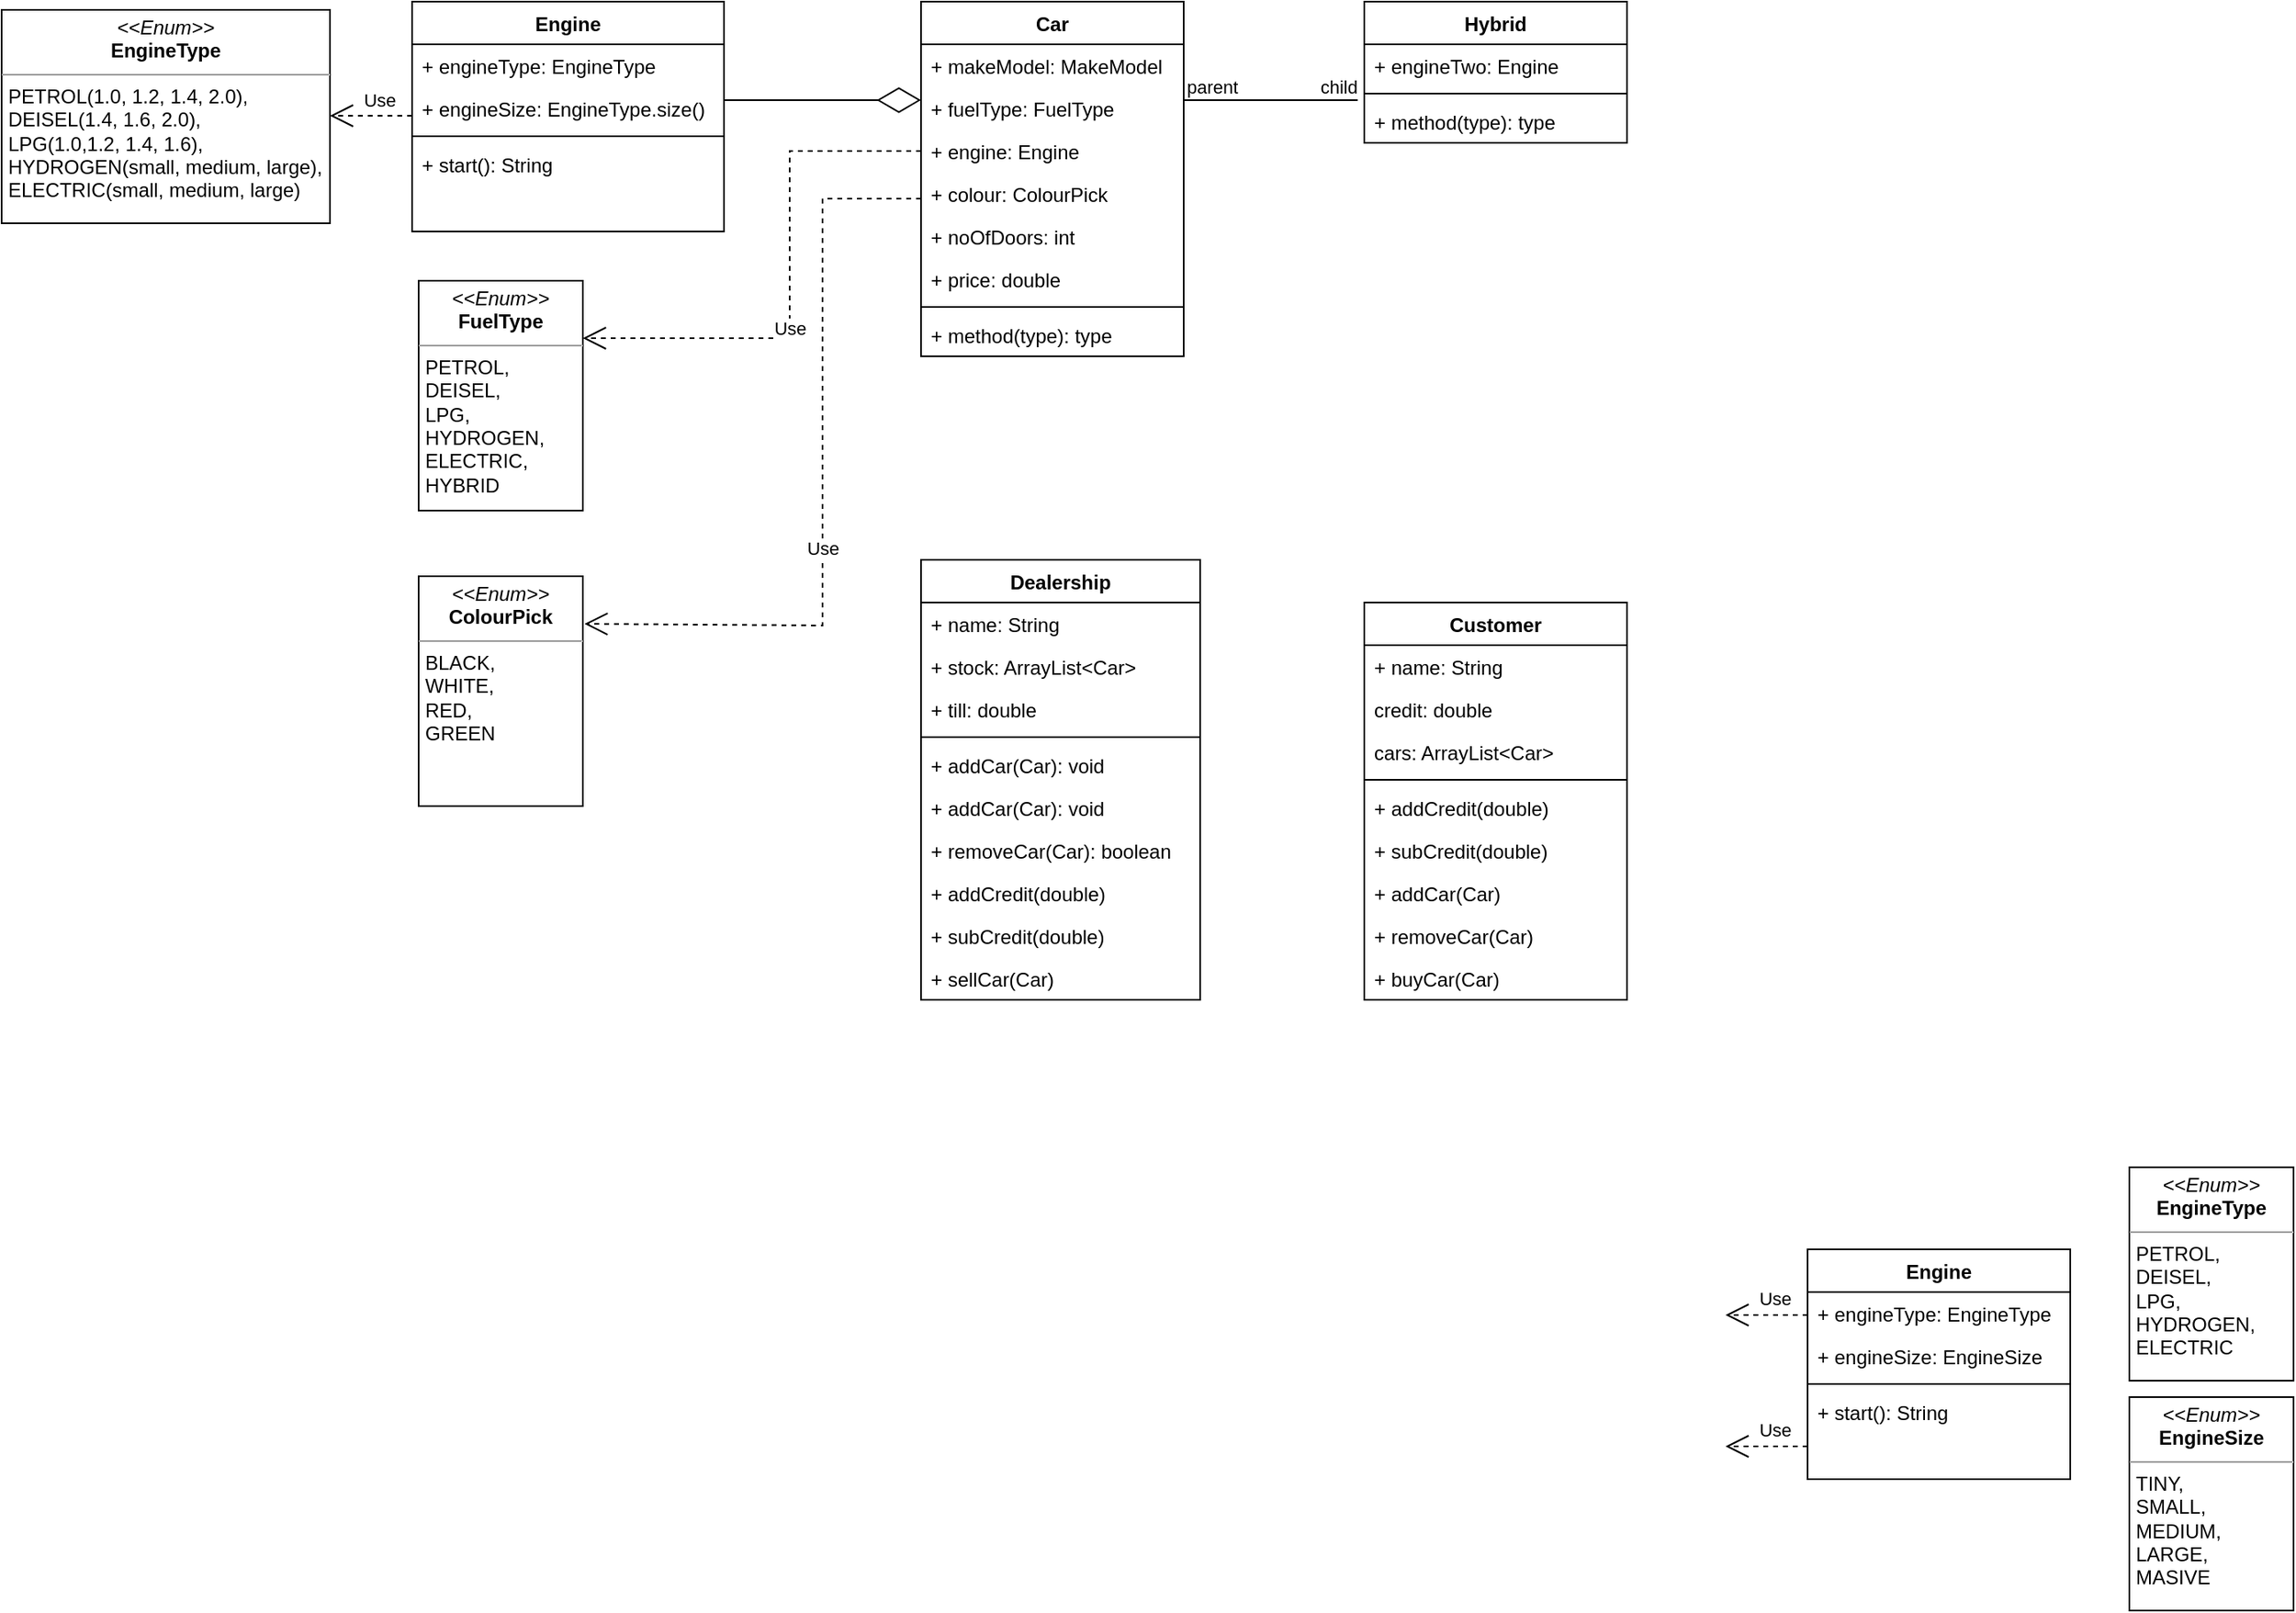 <mxfile version="16.5.6" type="github">
  <diagram id="C5RBs43oDa-KdzZeNtuy" name="Page-1">
    <mxGraphModel dx="946" dy="575" grid="1" gridSize="10" guides="1" tooltips="1" connect="1" arrows="1" fold="1" page="1" pageScale="1" pageWidth="827" pageHeight="1169" math="0" shadow="0">
      <root>
        <mxCell id="WIyWlLk6GJQsqaUBKTNV-0" />
        <mxCell id="WIyWlLk6GJQsqaUBKTNV-1" parent="WIyWlLk6GJQsqaUBKTNV-0" />
        <mxCell id="yiO5zKoPgPyhkahKl-Au-0" value="Engine" style="swimlane;fontStyle=1;align=center;verticalAlign=top;childLayout=stackLayout;horizontal=1;startSize=26;horizontalStack=0;resizeParent=1;resizeParentMax=0;resizeLast=0;collapsible=1;marginBottom=0;" vertex="1" parent="WIyWlLk6GJQsqaUBKTNV-1">
          <mxGeometry x="410" y="50" width="190" height="140" as="geometry" />
        </mxCell>
        <mxCell id="yiO5zKoPgPyhkahKl-Au-1" value="+ engineType: EngineType" style="text;strokeColor=none;fillColor=none;align=left;verticalAlign=top;spacingLeft=4;spacingRight=4;overflow=hidden;rotatable=0;points=[[0,0.5],[1,0.5]];portConstraint=eastwest;" vertex="1" parent="yiO5zKoPgPyhkahKl-Au-0">
          <mxGeometry y="26" width="190" height="26" as="geometry" />
        </mxCell>
        <mxCell id="yiO5zKoPgPyhkahKl-Au-4" value="+ engineSize: EngineType.size()" style="text;strokeColor=none;fillColor=none;align=left;verticalAlign=top;spacingLeft=4;spacingRight=4;overflow=hidden;rotatable=0;points=[[0,0.5],[1,0.5]];portConstraint=eastwest;" vertex="1" parent="yiO5zKoPgPyhkahKl-Au-0">
          <mxGeometry y="52" width="190" height="26" as="geometry" />
        </mxCell>
        <mxCell id="yiO5zKoPgPyhkahKl-Au-2" value="" style="line;strokeWidth=1;fillColor=none;align=left;verticalAlign=middle;spacingTop=-1;spacingLeft=3;spacingRight=3;rotatable=0;labelPosition=right;points=[];portConstraint=eastwest;" vertex="1" parent="yiO5zKoPgPyhkahKl-Au-0">
          <mxGeometry y="78" width="190" height="8" as="geometry" />
        </mxCell>
        <mxCell id="yiO5zKoPgPyhkahKl-Au-3" value="+ start(): String" style="text;strokeColor=none;fillColor=none;align=left;verticalAlign=top;spacingLeft=4;spacingRight=4;overflow=hidden;rotatable=0;points=[[0,0.5],[1,0.5]];portConstraint=eastwest;" vertex="1" parent="yiO5zKoPgPyhkahKl-Au-0">
          <mxGeometry y="86" width="190" height="54" as="geometry" />
        </mxCell>
        <mxCell id="yiO5zKoPgPyhkahKl-Au-11" value="&lt;p style=&quot;margin: 0px ; margin-top: 4px ; text-align: center&quot;&gt;&lt;i&gt;&amp;lt;&amp;lt;Enum&amp;gt;&amp;gt;&lt;/i&gt;&lt;br&gt;&lt;b&gt;EngineType&lt;/b&gt;&lt;/p&gt;&lt;hr size=&quot;1&quot;&gt;&lt;p style=&quot;margin: 0px ; margin-left: 4px&quot;&gt;&lt;/p&gt;&lt;p style=&quot;margin: 0px ; margin-left: 4px&quot;&gt;PETROL(1.0, 1.2, 1.4, 2.0),&lt;/p&gt;&lt;p style=&quot;margin: 0px ; margin-left: 4px&quot;&gt;DEISEL(1.4, 1.6, 2.0),&lt;/p&gt;&lt;p style=&quot;margin: 0px ; margin-left: 4px&quot;&gt;LPG(1.0,1.2, 1.4, 1.6),&lt;br&gt;HYDROGEN(small, medium, large),&lt;br&gt;ELECTRIC(small, medium, large)&lt;/p&gt;" style="verticalAlign=top;align=left;overflow=fill;fontSize=12;fontFamily=Helvetica;html=1;" vertex="1" parent="WIyWlLk6GJQsqaUBKTNV-1">
          <mxGeometry x="160" y="55" width="200" height="130" as="geometry" />
        </mxCell>
        <mxCell id="yiO5zKoPgPyhkahKl-Au-14" value="Use" style="endArrow=open;endSize=12;dashed=1;html=1;rounded=0;" edge="1" parent="WIyWlLk6GJQsqaUBKTNV-1">
          <mxGeometry x="-0.2" y="-10" width="160" relative="1" as="geometry">
            <mxPoint x="410" y="119.5" as="sourcePoint" />
            <mxPoint x="360" y="119.5" as="targetPoint" />
            <Array as="points">
              <mxPoint x="410" y="119.5" />
            </Array>
            <mxPoint as="offset" />
          </mxGeometry>
        </mxCell>
        <mxCell id="yiO5zKoPgPyhkahKl-Au-17" value="Engine" style="swimlane;fontStyle=1;align=center;verticalAlign=top;childLayout=stackLayout;horizontal=1;startSize=26;horizontalStack=0;resizeParent=1;resizeParentMax=0;resizeLast=0;collapsible=1;marginBottom=0;" vertex="1" parent="WIyWlLk6GJQsqaUBKTNV-1">
          <mxGeometry x="1260" y="810" width="160" height="140" as="geometry" />
        </mxCell>
        <mxCell id="yiO5zKoPgPyhkahKl-Au-18" value="+ engineType: EngineType" style="text;strokeColor=none;fillColor=none;align=left;verticalAlign=top;spacingLeft=4;spacingRight=4;overflow=hidden;rotatable=0;points=[[0,0.5],[1,0.5]];portConstraint=eastwest;" vertex="1" parent="yiO5zKoPgPyhkahKl-Au-17">
          <mxGeometry y="26" width="160" height="26" as="geometry" />
        </mxCell>
        <mxCell id="yiO5zKoPgPyhkahKl-Au-19" value="+ engineSize: EngineSize" style="text;strokeColor=none;fillColor=none;align=left;verticalAlign=top;spacingLeft=4;spacingRight=4;overflow=hidden;rotatable=0;points=[[0,0.5],[1,0.5]];portConstraint=eastwest;" vertex="1" parent="yiO5zKoPgPyhkahKl-Au-17">
          <mxGeometry y="52" width="160" height="26" as="geometry" />
        </mxCell>
        <mxCell id="yiO5zKoPgPyhkahKl-Au-20" value="" style="line;strokeWidth=1;fillColor=none;align=left;verticalAlign=middle;spacingTop=-1;spacingLeft=3;spacingRight=3;rotatable=0;labelPosition=right;points=[];portConstraint=eastwest;" vertex="1" parent="yiO5zKoPgPyhkahKl-Au-17">
          <mxGeometry y="78" width="160" height="8" as="geometry" />
        </mxCell>
        <mxCell id="yiO5zKoPgPyhkahKl-Au-21" value="+ start(): String" style="text;strokeColor=none;fillColor=none;align=left;verticalAlign=top;spacingLeft=4;spacingRight=4;overflow=hidden;rotatable=0;points=[[0,0.5],[1,0.5]];portConstraint=eastwest;" vertex="1" parent="yiO5zKoPgPyhkahKl-Au-17">
          <mxGeometry y="86" width="160" height="54" as="geometry" />
        </mxCell>
        <mxCell id="yiO5zKoPgPyhkahKl-Au-22" value="&lt;p style=&quot;margin: 0px ; margin-top: 4px ; text-align: center&quot;&gt;&lt;i&gt;&amp;lt;&amp;lt;Enum&amp;gt;&amp;gt;&lt;/i&gt;&lt;br&gt;&lt;b&gt;EngineType&lt;/b&gt;&lt;/p&gt;&lt;hr size=&quot;1&quot;&gt;&lt;p style=&quot;margin: 0px ; margin-left: 4px&quot;&gt;&lt;/p&gt;&lt;p style=&quot;margin: 0px ; margin-left: 4px&quot;&gt;PETROL,&lt;/p&gt;&lt;p style=&quot;margin: 0px ; margin-left: 4px&quot;&gt;DEISEL,&lt;/p&gt;&lt;p style=&quot;margin: 0px ; margin-left: 4px&quot;&gt;LPG,&lt;br&gt;HYDROGEN,&lt;br&gt;ELECTRIC&lt;/p&gt;" style="verticalAlign=top;align=left;overflow=fill;fontSize=12;fontFamily=Helvetica;html=1;" vertex="1" parent="WIyWlLk6GJQsqaUBKTNV-1">
          <mxGeometry x="1456" y="760" width="100" height="130" as="geometry" />
        </mxCell>
        <mxCell id="yiO5zKoPgPyhkahKl-Au-23" value="Use" style="endArrow=open;endSize=12;dashed=1;html=1;rounded=0;" edge="1" parent="WIyWlLk6GJQsqaUBKTNV-1">
          <mxGeometry x="-0.2" y="-10" width="160" relative="1" as="geometry">
            <mxPoint x="1260" y="850" as="sourcePoint" />
            <mxPoint x="1210" y="850" as="targetPoint" />
            <Array as="points">
              <mxPoint x="1260" y="850" />
            </Array>
            <mxPoint as="offset" />
          </mxGeometry>
        </mxCell>
        <mxCell id="yiO5zKoPgPyhkahKl-Au-24" value="&lt;p style=&quot;margin: 0px ; margin-top: 4px ; text-align: center&quot;&gt;&lt;i&gt;&amp;lt;&amp;lt;Enum&amp;gt;&amp;gt;&lt;/i&gt;&lt;br&gt;&lt;b&gt;EngineSize&lt;/b&gt;&lt;/p&gt;&lt;hr size=&quot;1&quot;&gt;&lt;p style=&quot;margin: 0px ; margin-left: 4px&quot;&gt;&lt;/p&gt;&lt;p style=&quot;margin: 0px ; margin-left: 4px&quot;&gt;TINY,&lt;/p&gt;&lt;p style=&quot;margin: 0px ; margin-left: 4px&quot;&gt;SMALL,&lt;/p&gt;&lt;p style=&quot;margin: 0px ; margin-left: 4px&quot;&gt;MEDIUM,&lt;/p&gt;&lt;p style=&quot;margin: 0px ; margin-left: 4px&quot;&gt;LARGE,&lt;/p&gt;&lt;p style=&quot;margin: 0px ; margin-left: 4px&quot;&gt;MASIVE&lt;/p&gt;" style="verticalAlign=top;align=left;overflow=fill;fontSize=12;fontFamily=Helvetica;html=1;" vertex="1" parent="WIyWlLk6GJQsqaUBKTNV-1">
          <mxGeometry x="1456" y="900" width="100" height="130" as="geometry" />
        </mxCell>
        <mxCell id="yiO5zKoPgPyhkahKl-Au-25" value="Use" style="endArrow=open;endSize=12;dashed=1;html=1;rounded=0;" edge="1" parent="WIyWlLk6GJQsqaUBKTNV-1">
          <mxGeometry x="-0.2" y="-10" width="160" relative="1" as="geometry">
            <mxPoint x="1260" y="930" as="sourcePoint" />
            <mxPoint x="1210" y="930" as="targetPoint" />
            <Array as="points">
              <mxPoint x="1260" y="930" />
            </Array>
            <mxPoint as="offset" />
          </mxGeometry>
        </mxCell>
        <mxCell id="yiO5zKoPgPyhkahKl-Au-26" value="Car" style="swimlane;fontStyle=1;align=center;verticalAlign=top;childLayout=stackLayout;horizontal=1;startSize=26;horizontalStack=0;resizeParent=1;resizeParentMax=0;resizeLast=0;collapsible=1;marginBottom=0;" vertex="1" parent="WIyWlLk6GJQsqaUBKTNV-1">
          <mxGeometry x="720" y="50" width="160" height="216" as="geometry" />
        </mxCell>
        <mxCell id="yiO5zKoPgPyhkahKl-Au-27" value="+ makeModel: MakeModel    " style="text;strokeColor=none;fillColor=none;align=left;verticalAlign=top;spacingLeft=4;spacingRight=4;overflow=hidden;rotatable=0;points=[[0,0.5],[1,0.5]];portConstraint=eastwest;" vertex="1" parent="yiO5zKoPgPyhkahKl-Au-26">
          <mxGeometry y="26" width="160" height="26" as="geometry" />
        </mxCell>
        <mxCell id="yiO5zKoPgPyhkahKl-Au-34" value="+ fuelType: FuelType" style="text;strokeColor=none;fillColor=none;align=left;verticalAlign=top;spacingLeft=4;spacingRight=4;overflow=hidden;rotatable=0;points=[[0,0.5],[1,0.5]];portConstraint=eastwest;" vertex="1" parent="yiO5zKoPgPyhkahKl-Au-26">
          <mxGeometry y="52" width="160" height="26" as="geometry" />
        </mxCell>
        <mxCell id="yiO5zKoPgPyhkahKl-Au-30" value="+ engine: Engine" style="text;strokeColor=none;fillColor=none;align=left;verticalAlign=top;spacingLeft=4;spacingRight=4;overflow=hidden;rotatable=0;points=[[0,0.5],[1,0.5]];portConstraint=eastwest;" vertex="1" parent="yiO5zKoPgPyhkahKl-Au-26">
          <mxGeometry y="78" width="160" height="26" as="geometry" />
        </mxCell>
        <mxCell id="yiO5zKoPgPyhkahKl-Au-33" value="+ colour: ColourPick" style="text;strokeColor=none;fillColor=none;align=left;verticalAlign=top;spacingLeft=4;spacingRight=4;overflow=hidden;rotatable=0;points=[[0,0.5],[1,0.5]];portConstraint=eastwest;" vertex="1" parent="yiO5zKoPgPyhkahKl-Au-26">
          <mxGeometry y="104" width="160" height="26" as="geometry" />
        </mxCell>
        <mxCell id="yiO5zKoPgPyhkahKl-Au-31" value="+ noOfDoors: int" style="text;strokeColor=none;fillColor=none;align=left;verticalAlign=top;spacingLeft=4;spacingRight=4;overflow=hidden;rotatable=0;points=[[0,0.5],[1,0.5]];portConstraint=eastwest;" vertex="1" parent="yiO5zKoPgPyhkahKl-Au-26">
          <mxGeometry y="130" width="160" height="26" as="geometry" />
        </mxCell>
        <mxCell id="yiO5zKoPgPyhkahKl-Au-32" value="+ price: double" style="text;strokeColor=none;fillColor=none;align=left;verticalAlign=top;spacingLeft=4;spacingRight=4;overflow=hidden;rotatable=0;points=[[0,0.5],[1,0.5]];portConstraint=eastwest;" vertex="1" parent="yiO5zKoPgPyhkahKl-Au-26">
          <mxGeometry y="156" width="160" height="26" as="geometry" />
        </mxCell>
        <mxCell id="yiO5zKoPgPyhkahKl-Au-28" value="" style="line;strokeWidth=1;fillColor=none;align=left;verticalAlign=middle;spacingTop=-1;spacingLeft=3;spacingRight=3;rotatable=0;labelPosition=right;points=[];portConstraint=eastwest;" vertex="1" parent="yiO5zKoPgPyhkahKl-Au-26">
          <mxGeometry y="182" width="160" height="8" as="geometry" />
        </mxCell>
        <mxCell id="yiO5zKoPgPyhkahKl-Au-29" value="+ method(type): type" style="text;strokeColor=none;fillColor=none;align=left;verticalAlign=top;spacingLeft=4;spacingRight=4;overflow=hidden;rotatable=0;points=[[0,0.5],[1,0.5]];portConstraint=eastwest;" vertex="1" parent="yiO5zKoPgPyhkahKl-Au-26">
          <mxGeometry y="190" width="160" height="26" as="geometry" />
        </mxCell>
        <mxCell id="yiO5zKoPgPyhkahKl-Au-35" value="Hybrid" style="swimlane;fontStyle=1;align=center;verticalAlign=top;childLayout=stackLayout;horizontal=1;startSize=26;horizontalStack=0;resizeParent=1;resizeParentMax=0;resizeLast=0;collapsible=1;marginBottom=0;" vertex="1" parent="WIyWlLk6GJQsqaUBKTNV-1">
          <mxGeometry x="990" y="50" width="160" height="86" as="geometry" />
        </mxCell>
        <mxCell id="yiO5zKoPgPyhkahKl-Au-36" value="+ engineTwo: Engine" style="text;strokeColor=none;fillColor=none;align=left;verticalAlign=top;spacingLeft=4;spacingRight=4;overflow=hidden;rotatable=0;points=[[0,0.5],[1,0.5]];portConstraint=eastwest;" vertex="1" parent="yiO5zKoPgPyhkahKl-Au-35">
          <mxGeometry y="26" width="160" height="26" as="geometry" />
        </mxCell>
        <mxCell id="yiO5zKoPgPyhkahKl-Au-37" value="" style="line;strokeWidth=1;fillColor=none;align=left;verticalAlign=middle;spacingTop=-1;spacingLeft=3;spacingRight=3;rotatable=0;labelPosition=right;points=[];portConstraint=eastwest;" vertex="1" parent="yiO5zKoPgPyhkahKl-Au-35">
          <mxGeometry y="52" width="160" height="8" as="geometry" />
        </mxCell>
        <mxCell id="yiO5zKoPgPyhkahKl-Au-38" value="+ method(type): type" style="text;strokeColor=none;fillColor=none;align=left;verticalAlign=top;spacingLeft=4;spacingRight=4;overflow=hidden;rotatable=0;points=[[0,0.5],[1,0.5]];portConstraint=eastwest;" vertex="1" parent="yiO5zKoPgPyhkahKl-Au-35">
          <mxGeometry y="60" width="160" height="26" as="geometry" />
        </mxCell>
        <mxCell id="yiO5zKoPgPyhkahKl-Au-39" value="&lt;p style=&quot;margin: 0px ; margin-top: 4px ; text-align: center&quot;&gt;&lt;i&gt;&amp;lt;&amp;lt;Enum&amp;gt;&amp;gt;&lt;/i&gt;&lt;br&gt;&lt;b&gt;FuelType&lt;/b&gt;&lt;/p&gt;&lt;hr size=&quot;1&quot;&gt;&lt;p style=&quot;margin: 0px ; margin-left: 4px&quot;&gt;&lt;/p&gt;&lt;p style=&quot;margin: 0px ; margin-left: 4px&quot;&gt;PETROL,&lt;/p&gt;&lt;p style=&quot;margin: 0px ; margin-left: 4px&quot;&gt;DEISEL,&lt;/p&gt;&lt;p style=&quot;margin: 0px ; margin-left: 4px&quot;&gt;LPG,&lt;br&gt;HYDROGEN,&lt;br&gt;ELECTRIC,&lt;/p&gt;&lt;p style=&quot;margin: 0px ; margin-left: 4px&quot;&gt;HYBRID&lt;/p&gt;" style="verticalAlign=top;align=left;overflow=fill;fontSize=12;fontFamily=Helvetica;html=1;" vertex="1" parent="WIyWlLk6GJQsqaUBKTNV-1">
          <mxGeometry x="414" y="220" width="100" height="140" as="geometry" />
        </mxCell>
        <mxCell id="yiO5zKoPgPyhkahKl-Au-40" value="Use" style="endArrow=open;endSize=12;dashed=1;html=1;rounded=0;entryX=1;entryY=0.25;entryDx=0;entryDy=0;exitX=0;exitY=0.5;exitDx=0;exitDy=0;" edge="1" parent="WIyWlLk6GJQsqaUBKTNV-1" source="yiO5zKoPgPyhkahKl-Au-30" target="yiO5zKoPgPyhkahKl-Au-39">
          <mxGeometry x="0.173" width="160" relative="1" as="geometry">
            <mxPoint x="720" y="250" as="sourcePoint" />
            <mxPoint x="620" y="250" as="targetPoint" />
            <Array as="points">
              <mxPoint x="640" y="141" />
              <mxPoint x="640" y="255" />
            </Array>
            <mxPoint as="offset" />
          </mxGeometry>
        </mxCell>
        <mxCell id="yiO5zKoPgPyhkahKl-Au-42" value="" style="endArrow=none;html=1;edgeStyle=orthogonalEdgeStyle;rounded=0;entryX=-0.025;entryY=0;entryDx=0;entryDy=0;entryPerimeter=0;" edge="1" parent="WIyWlLk6GJQsqaUBKTNV-1" target="yiO5zKoPgPyhkahKl-Au-38">
          <mxGeometry relative="1" as="geometry">
            <mxPoint x="880" y="110" as="sourcePoint" />
            <mxPoint x="990" y="110" as="targetPoint" />
            <Array as="points">
              <mxPoint x="970" y="110" />
              <mxPoint x="970" y="110" />
            </Array>
          </mxGeometry>
        </mxCell>
        <mxCell id="yiO5zKoPgPyhkahKl-Au-43" value="parent" style="edgeLabel;resizable=0;html=1;align=left;verticalAlign=bottom;" connectable="0" vertex="1" parent="yiO5zKoPgPyhkahKl-Au-42">
          <mxGeometry x="-1" relative="1" as="geometry" />
        </mxCell>
        <mxCell id="yiO5zKoPgPyhkahKl-Au-44" value="child" style="edgeLabel;resizable=0;html=1;align=right;verticalAlign=bottom;" connectable="0" vertex="1" parent="yiO5zKoPgPyhkahKl-Au-42">
          <mxGeometry x="1" relative="1" as="geometry" />
        </mxCell>
        <mxCell id="yiO5zKoPgPyhkahKl-Au-45" value="&lt;p style=&quot;margin: 0px ; margin-top: 4px ; text-align: center&quot;&gt;&lt;i&gt;&amp;lt;&amp;lt;Enum&amp;gt;&amp;gt;&lt;/i&gt;&lt;br&gt;&lt;b&gt;ColourPick&lt;/b&gt;&lt;/p&gt;&lt;hr size=&quot;1&quot;&gt;&lt;p style=&quot;margin: 0px ; margin-left: 4px&quot;&gt;&lt;/p&gt;&lt;p style=&quot;margin: 0px ; margin-left: 4px&quot;&gt;BLACK,&lt;/p&gt;&lt;p style=&quot;margin: 0px ; margin-left: 4px&quot;&gt;WHITE,&lt;/p&gt;&lt;p style=&quot;margin: 0px ; margin-left: 4px&quot;&gt;RED,&lt;/p&gt;&lt;p style=&quot;margin: 0px ; margin-left: 4px&quot;&gt;GREEN&lt;/p&gt;" style="verticalAlign=top;align=left;overflow=fill;fontSize=12;fontFamily=Helvetica;html=1;" vertex="1" parent="WIyWlLk6GJQsqaUBKTNV-1">
          <mxGeometry x="414" y="400" width="100" height="140" as="geometry" />
        </mxCell>
        <mxCell id="yiO5zKoPgPyhkahKl-Au-46" value="Use" style="endArrow=open;endSize=12;dashed=1;html=1;rounded=0;entryX=1.01;entryY=0.207;entryDx=0;entryDy=0;entryPerimeter=0;" edge="1" parent="WIyWlLk6GJQsqaUBKTNV-1" target="yiO5zKoPgPyhkahKl-Au-45">
          <mxGeometry x="0.173" width="160" relative="1" as="geometry">
            <mxPoint x="720" y="170" as="sourcePoint" />
            <mxPoint x="534" y="284" as="targetPoint" />
            <Array as="points">
              <mxPoint x="660" y="170" />
              <mxPoint x="660" y="430" />
            </Array>
            <mxPoint as="offset" />
          </mxGeometry>
        </mxCell>
        <mxCell id="yiO5zKoPgPyhkahKl-Au-47" value="Customer" style="swimlane;fontStyle=1;align=center;verticalAlign=top;childLayout=stackLayout;horizontal=1;startSize=26;horizontalStack=0;resizeParent=1;resizeParentMax=0;resizeLast=0;collapsible=1;marginBottom=0;" vertex="1" parent="WIyWlLk6GJQsqaUBKTNV-1">
          <mxGeometry x="990" y="416" width="160" height="242" as="geometry" />
        </mxCell>
        <mxCell id="yiO5zKoPgPyhkahKl-Au-48" value="+ name: String" style="text;strokeColor=none;fillColor=none;align=left;verticalAlign=top;spacingLeft=4;spacingRight=4;overflow=hidden;rotatable=0;points=[[0,0.5],[1,0.5]];portConstraint=eastwest;" vertex="1" parent="yiO5zKoPgPyhkahKl-Au-47">
          <mxGeometry y="26" width="160" height="26" as="geometry" />
        </mxCell>
        <mxCell id="yiO5zKoPgPyhkahKl-Au-51" value="credit: double" style="text;strokeColor=none;fillColor=none;align=left;verticalAlign=top;spacingLeft=4;spacingRight=4;overflow=hidden;rotatable=0;points=[[0,0.5],[1,0.5]];portConstraint=eastwest;" vertex="1" parent="yiO5zKoPgPyhkahKl-Au-47">
          <mxGeometry y="52" width="160" height="26" as="geometry" />
        </mxCell>
        <mxCell id="yiO5zKoPgPyhkahKl-Au-52" value="cars: ArrayList&lt;Car&gt;" style="text;strokeColor=none;fillColor=none;align=left;verticalAlign=top;spacingLeft=4;spacingRight=4;overflow=hidden;rotatable=0;points=[[0,0.5],[1,0.5]];portConstraint=eastwest;" vertex="1" parent="yiO5zKoPgPyhkahKl-Au-47">
          <mxGeometry y="78" width="160" height="26" as="geometry" />
        </mxCell>
        <mxCell id="yiO5zKoPgPyhkahKl-Au-49" value="" style="line;strokeWidth=1;fillColor=none;align=left;verticalAlign=middle;spacingTop=-1;spacingLeft=3;spacingRight=3;rotatable=0;labelPosition=right;points=[];portConstraint=eastwest;" vertex="1" parent="yiO5zKoPgPyhkahKl-Au-47">
          <mxGeometry y="104" width="160" height="8" as="geometry" />
        </mxCell>
        <mxCell id="yiO5zKoPgPyhkahKl-Au-50" value="+ addCredit(double)" style="text;strokeColor=none;fillColor=none;align=left;verticalAlign=top;spacingLeft=4;spacingRight=4;overflow=hidden;rotatable=0;points=[[0,0.5],[1,0.5]];portConstraint=eastwest;" vertex="1" parent="yiO5zKoPgPyhkahKl-Au-47">
          <mxGeometry y="112" width="160" height="26" as="geometry" />
        </mxCell>
        <mxCell id="yiO5zKoPgPyhkahKl-Au-63" value="+ subCredit(double)" style="text;strokeColor=none;fillColor=none;align=left;verticalAlign=top;spacingLeft=4;spacingRight=4;overflow=hidden;rotatable=0;points=[[0,0.5],[1,0.5]];portConstraint=eastwest;" vertex="1" parent="yiO5zKoPgPyhkahKl-Au-47">
          <mxGeometry y="138" width="160" height="26" as="geometry" />
        </mxCell>
        <mxCell id="yiO5zKoPgPyhkahKl-Au-64" value="+ addCar(Car)" style="text;strokeColor=none;fillColor=none;align=left;verticalAlign=top;spacingLeft=4;spacingRight=4;overflow=hidden;rotatable=0;points=[[0,0.5],[1,0.5]];portConstraint=eastwest;" vertex="1" parent="yiO5zKoPgPyhkahKl-Au-47">
          <mxGeometry y="164" width="160" height="26" as="geometry" />
        </mxCell>
        <mxCell id="yiO5zKoPgPyhkahKl-Au-65" value="+ removeCar(Car)" style="text;strokeColor=none;fillColor=none;align=left;verticalAlign=top;spacingLeft=4;spacingRight=4;overflow=hidden;rotatable=0;points=[[0,0.5],[1,0.5]];portConstraint=eastwest;" vertex="1" parent="yiO5zKoPgPyhkahKl-Au-47">
          <mxGeometry y="190" width="160" height="26" as="geometry" />
        </mxCell>
        <mxCell id="yiO5zKoPgPyhkahKl-Au-66" value="+ buyCar(Car)" style="text;strokeColor=none;fillColor=none;align=left;verticalAlign=top;spacingLeft=4;spacingRight=4;overflow=hidden;rotatable=0;points=[[0,0.5],[1,0.5]];portConstraint=eastwest;" vertex="1" parent="yiO5zKoPgPyhkahKl-Au-47">
          <mxGeometry y="216" width="160" height="26" as="geometry" />
        </mxCell>
        <mxCell id="yiO5zKoPgPyhkahKl-Au-53" value="Dealership" style="swimlane;fontStyle=1;align=center;verticalAlign=top;childLayout=stackLayout;horizontal=1;startSize=26;horizontalStack=0;resizeParent=1;resizeParentMax=0;resizeLast=0;collapsible=1;marginBottom=0;" vertex="1" parent="WIyWlLk6GJQsqaUBKTNV-1">
          <mxGeometry x="720" y="390" width="170" height="268" as="geometry" />
        </mxCell>
        <mxCell id="yiO5zKoPgPyhkahKl-Au-54" value="+ name: String" style="text;strokeColor=none;fillColor=none;align=left;verticalAlign=top;spacingLeft=4;spacingRight=4;overflow=hidden;rotatable=0;points=[[0,0.5],[1,0.5]];portConstraint=eastwest;" vertex="1" parent="yiO5zKoPgPyhkahKl-Au-53">
          <mxGeometry y="26" width="170" height="26" as="geometry" />
        </mxCell>
        <mxCell id="yiO5zKoPgPyhkahKl-Au-67" value="+ stock: ArrayList&lt;Car&gt;" style="text;strokeColor=none;fillColor=none;align=left;verticalAlign=top;spacingLeft=4;spacingRight=4;overflow=hidden;rotatable=0;points=[[0,0.5],[1,0.5]];portConstraint=eastwest;" vertex="1" parent="yiO5zKoPgPyhkahKl-Au-53">
          <mxGeometry y="52" width="170" height="26" as="geometry" />
        </mxCell>
        <mxCell id="yiO5zKoPgPyhkahKl-Au-57" value="+ till: double" style="text;strokeColor=none;fillColor=none;align=left;verticalAlign=top;spacingLeft=4;spacingRight=4;overflow=hidden;rotatable=0;points=[[0,0.5],[1,0.5]];portConstraint=eastwest;" vertex="1" parent="yiO5zKoPgPyhkahKl-Au-53">
          <mxGeometry y="78" width="170" height="26" as="geometry" />
        </mxCell>
        <mxCell id="yiO5zKoPgPyhkahKl-Au-55" value="" style="line;strokeWidth=1;fillColor=none;align=left;verticalAlign=middle;spacingTop=-1;spacingLeft=3;spacingRight=3;rotatable=0;labelPosition=right;points=[];portConstraint=eastwest;" vertex="1" parent="yiO5zKoPgPyhkahKl-Au-53">
          <mxGeometry y="104" width="170" height="8" as="geometry" />
        </mxCell>
        <mxCell id="yiO5zKoPgPyhkahKl-Au-56" value="+ addCar(Car): void" style="text;strokeColor=none;fillColor=none;align=left;verticalAlign=top;spacingLeft=4;spacingRight=4;overflow=hidden;rotatable=0;points=[[0,0.5],[1,0.5]];portConstraint=eastwest;" vertex="1" parent="yiO5zKoPgPyhkahKl-Au-53">
          <mxGeometry y="112" width="170" height="26" as="geometry" />
        </mxCell>
        <mxCell id="yiO5zKoPgPyhkahKl-Au-62" value="+ addCar(Car): void" style="text;strokeColor=none;fillColor=none;align=left;verticalAlign=top;spacingLeft=4;spacingRight=4;overflow=hidden;rotatable=0;points=[[0,0.5],[1,0.5]];portConstraint=eastwest;" vertex="1" parent="yiO5zKoPgPyhkahKl-Au-53">
          <mxGeometry y="138" width="170" height="26" as="geometry" />
        </mxCell>
        <mxCell id="yiO5zKoPgPyhkahKl-Au-58" value="+ removeCar(Car): boolean" style="text;strokeColor=none;fillColor=none;align=left;verticalAlign=top;spacingLeft=4;spacingRight=4;overflow=hidden;rotatable=0;points=[[0,0.5],[1,0.5]];portConstraint=eastwest;" vertex="1" parent="yiO5zKoPgPyhkahKl-Au-53">
          <mxGeometry y="164" width="170" height="26" as="geometry" />
        </mxCell>
        <mxCell id="yiO5zKoPgPyhkahKl-Au-59" value="+ addCredit(double)" style="text;strokeColor=none;fillColor=none;align=left;verticalAlign=top;spacingLeft=4;spacingRight=4;overflow=hidden;rotatable=0;points=[[0,0.5],[1,0.5]];portConstraint=eastwest;" vertex="1" parent="yiO5zKoPgPyhkahKl-Au-53">
          <mxGeometry y="190" width="170" height="26" as="geometry" />
        </mxCell>
        <mxCell id="yiO5zKoPgPyhkahKl-Au-60" value="+ subCredit(double)" style="text;strokeColor=none;fillColor=none;align=left;verticalAlign=top;spacingLeft=4;spacingRight=4;overflow=hidden;rotatable=0;points=[[0,0.5],[1,0.5]];portConstraint=eastwest;" vertex="1" parent="yiO5zKoPgPyhkahKl-Au-53">
          <mxGeometry y="216" width="170" height="26" as="geometry" />
        </mxCell>
        <mxCell id="yiO5zKoPgPyhkahKl-Au-61" value="+ sellCar(Car)" style="text;strokeColor=none;fillColor=none;align=left;verticalAlign=top;spacingLeft=4;spacingRight=4;overflow=hidden;rotatable=0;points=[[0,0.5],[1,0.5]];portConstraint=eastwest;" vertex="1" parent="yiO5zKoPgPyhkahKl-Au-53">
          <mxGeometry y="242" width="170" height="26" as="geometry" />
        </mxCell>
        <mxCell id="yiO5zKoPgPyhkahKl-Au-68" value="" style="endArrow=diamondThin;endFill=0;endSize=24;html=1;rounded=0;" edge="1" parent="WIyWlLk6GJQsqaUBKTNV-1">
          <mxGeometry width="160" relative="1" as="geometry">
            <mxPoint x="600" y="110" as="sourcePoint" />
            <mxPoint x="720" y="110" as="targetPoint" />
          </mxGeometry>
        </mxCell>
      </root>
    </mxGraphModel>
  </diagram>
</mxfile>
